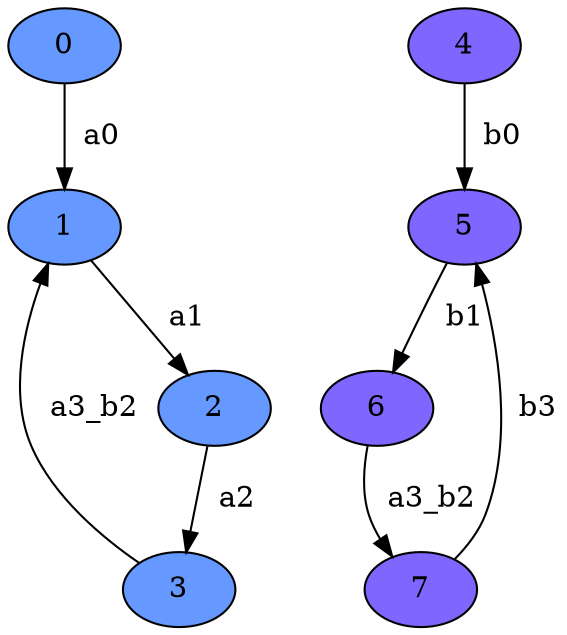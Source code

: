 digraph G {
  subgraph component0 {
0 [label="0" fillcolor="#6699FF" style=filled];
2 [label="2" fillcolor="#6699FF" style=filled];
3 [label="3" fillcolor="#6699FF" style=filled];
1 [label="1" fillcolor="#6699FF" style=filled];
2->3 [label="  a2" color=black ];
3->1 [label="  a3_b2" color=black ];
1->2 [label="  a1" color=black ];
0->1 [label="  a0" color=black ];
  }
  subgraph component1 {
4 [label="4" fillcolor="#7F66FF" style=filled];
5 [label="5" fillcolor="#7F66FF" style=filled];
6 [label="6" fillcolor="#7F66FF" style=filled];
7 [label="7" fillcolor="#7F66FF" style=filled];
5->6 [label="  b1" color=black ];
7->5 [label="  b3" color=black ];
4->5 [label="  b0" color=black ];
6->7 [label="  a3_b2 " color=black ];
  }
}
